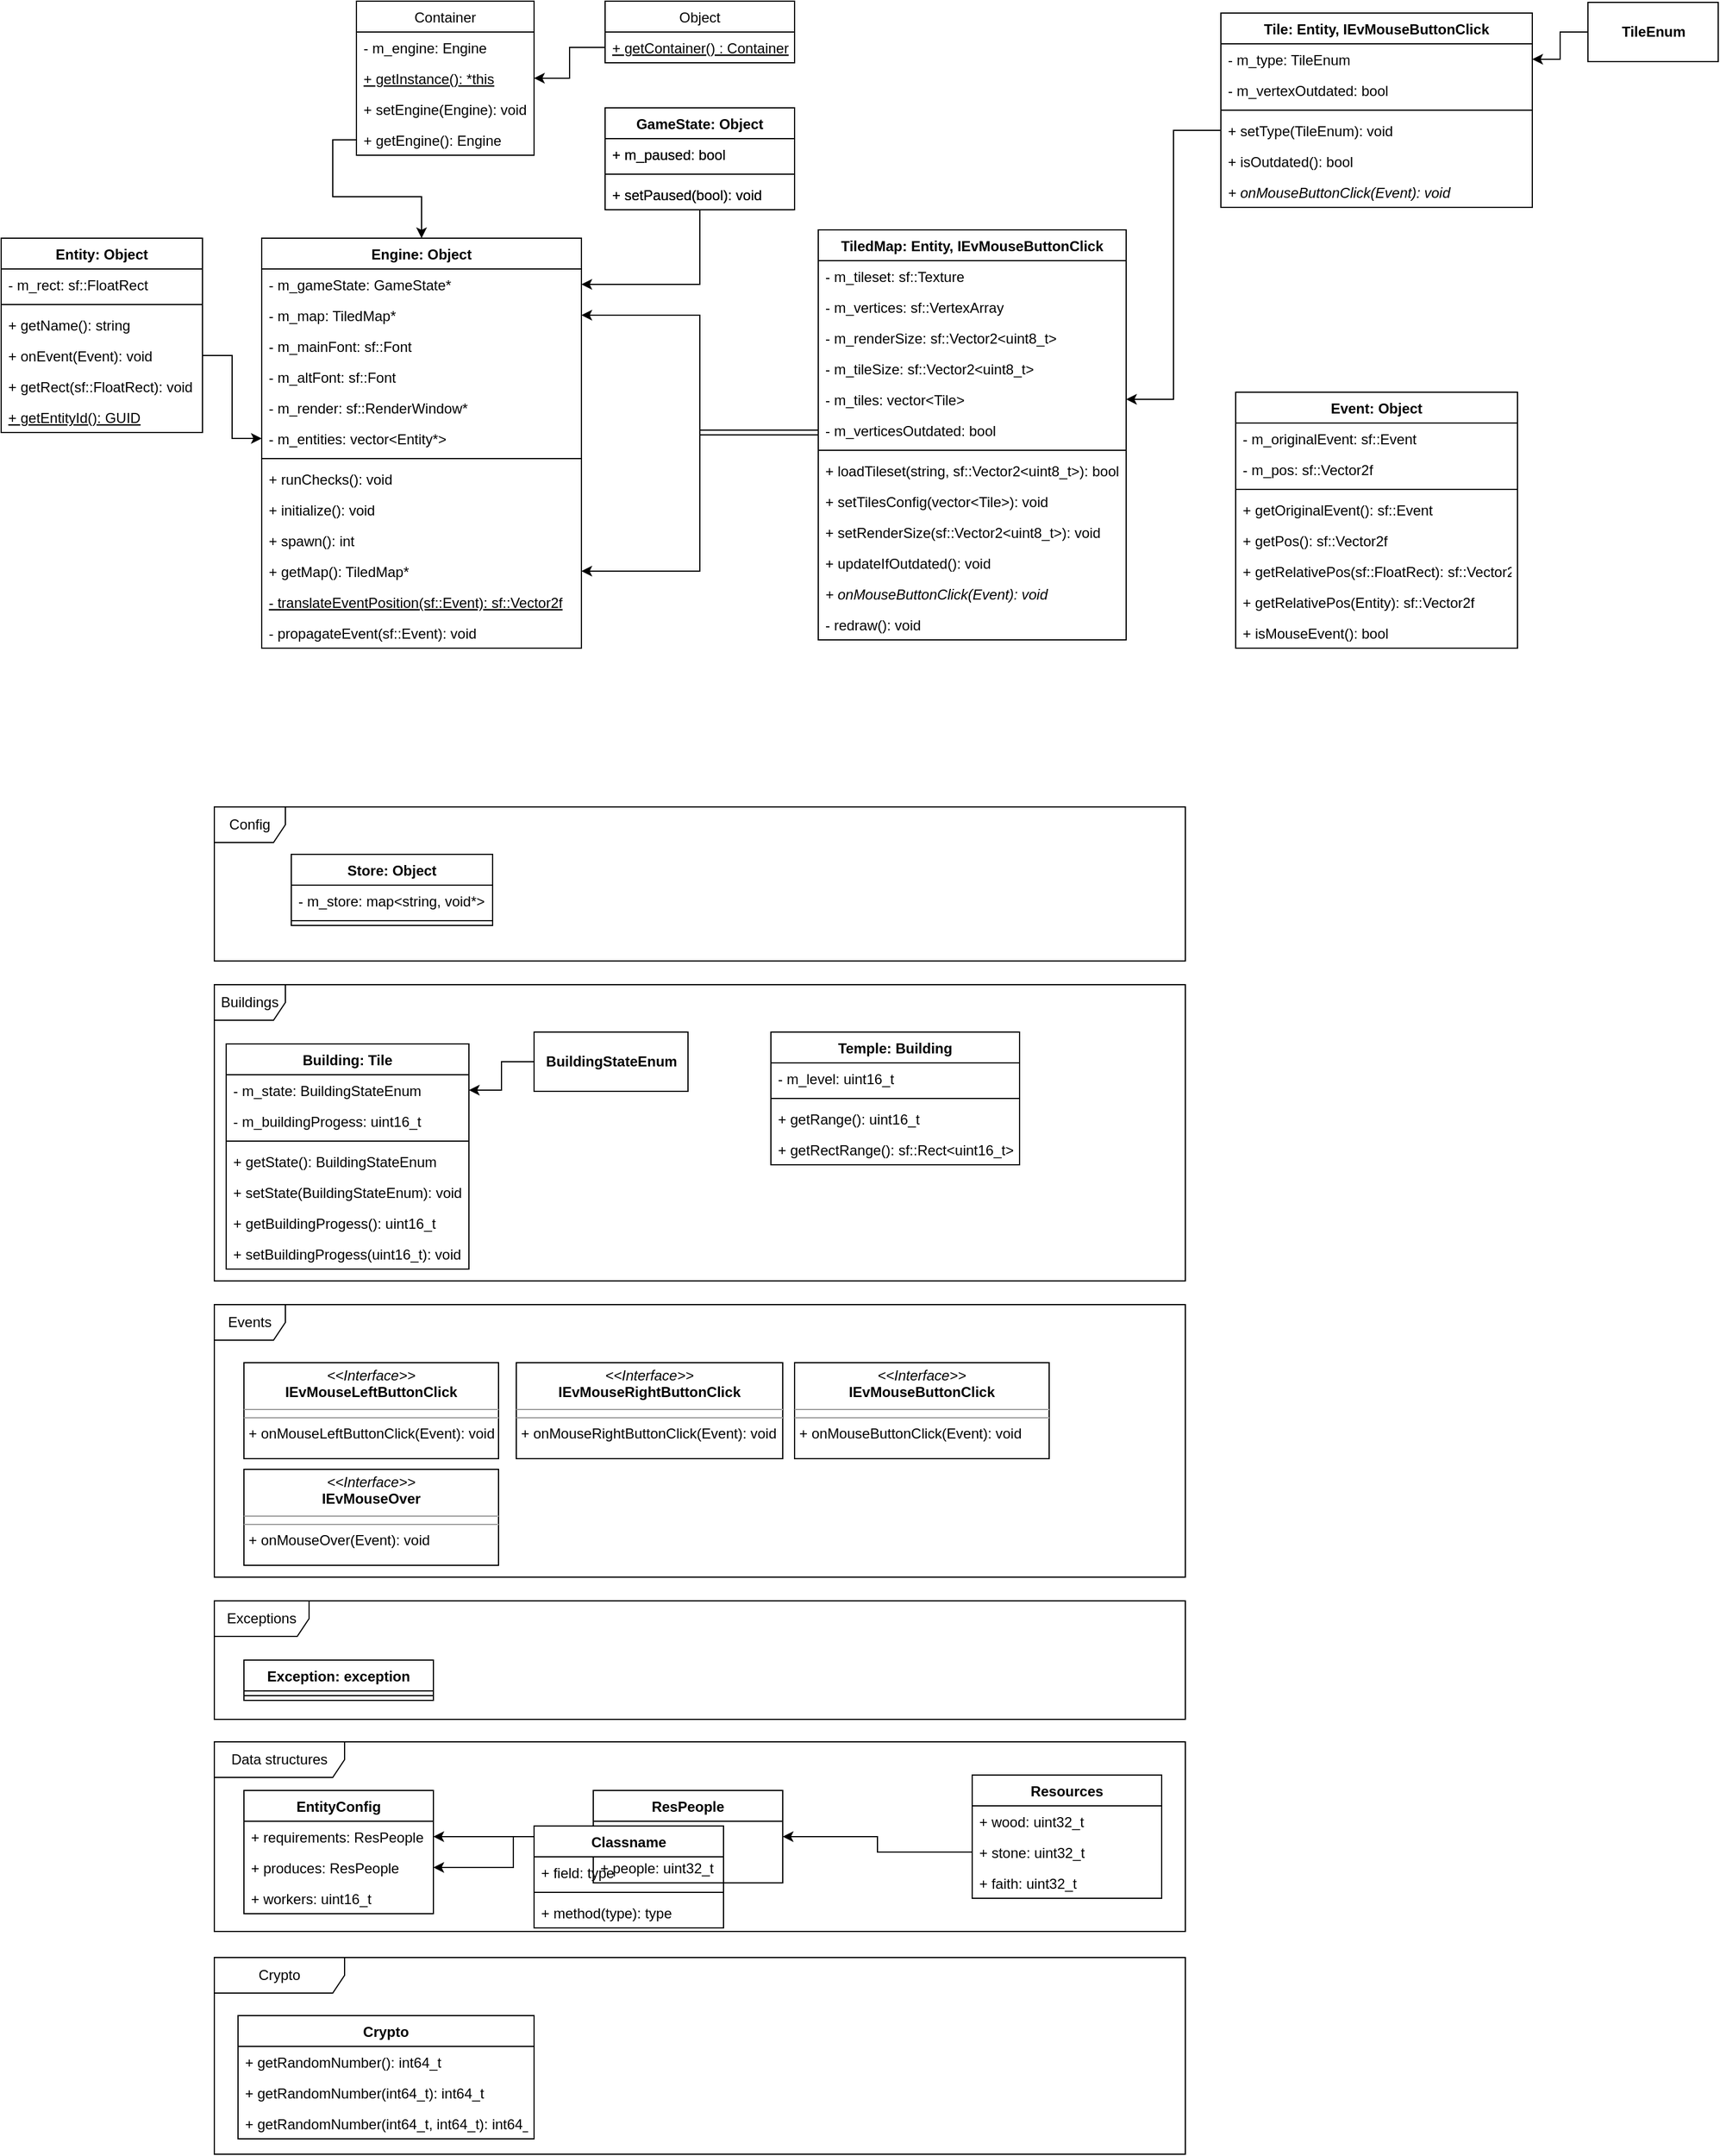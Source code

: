 <mxfile version="13.0.1" type="github">
  <diagram id="be68WJlmNhID2xN9GZZJ" name="Page-1">
    <mxGraphModel dx="2837" dy="1150" grid="1" gridSize="10" guides="1" tooltips="1" connect="1" arrows="1" fold="1" page="1" pageScale="1" pageWidth="827" pageHeight="1169" math="0" shadow="0">
      <root>
        <mxCell id="QJHLIfY952PUfhF2oaxG-0" />
        <mxCell id="QJHLIfY952PUfhF2oaxG-1" parent="QJHLIfY952PUfhF2oaxG-0" />
        <mxCell id="mEMcGIEEyHtBo-22ZitF-0" value="Object" style="swimlane;fontStyle=0;childLayout=stackLayout;horizontal=1;startSize=26;fillColor=none;horizontalStack=0;resizeParent=1;resizeParentMax=0;resizeLast=0;collapsible=1;marginBottom=0;" vertex="1" parent="QJHLIfY952PUfhF2oaxG-1">
          <mxGeometry x="330" y="20" width="160" height="52" as="geometry" />
        </mxCell>
        <mxCell id="mEMcGIEEyHtBo-22ZitF-1" value="+ getContainer() : Container" style="text;strokeColor=none;fillColor=none;align=left;verticalAlign=top;spacingLeft=4;spacingRight=4;overflow=hidden;rotatable=0;points=[[0,0.5],[1,0.5]];portConstraint=eastwest;fontStyle=4" vertex="1" parent="mEMcGIEEyHtBo-22ZitF-0">
          <mxGeometry y="26" width="160" height="26" as="geometry" />
        </mxCell>
        <mxCell id="mEMcGIEEyHtBo-22ZitF-5" value="Container" style="swimlane;fontStyle=0;childLayout=stackLayout;horizontal=1;startSize=26;fillColor=none;horizontalStack=0;resizeParent=1;resizeParentMax=0;resizeLast=0;collapsible=1;marginBottom=0;" vertex="1" parent="QJHLIfY952PUfhF2oaxG-1">
          <mxGeometry x="120" y="20" width="150" height="130" as="geometry" />
        </mxCell>
        <mxCell id="mEMcGIEEyHtBo-22ZitF-8" value="- m_engine: Engine" style="text;strokeColor=none;fillColor=none;align=left;verticalAlign=top;spacingLeft=4;spacingRight=4;overflow=hidden;rotatable=0;points=[[0,0.5],[1,0.5]];portConstraint=eastwest;" vertex="1" parent="mEMcGIEEyHtBo-22ZitF-5">
          <mxGeometry y="26" width="150" height="26" as="geometry" />
        </mxCell>
        <mxCell id="mEMcGIEEyHtBo-22ZitF-6" value="+ getInstance(): *this" style="text;strokeColor=none;fillColor=none;align=left;verticalAlign=top;spacingLeft=4;spacingRight=4;overflow=hidden;rotatable=0;points=[[0,0.5],[1,0.5]];portConstraint=eastwest;fontStyle=4" vertex="1" parent="mEMcGIEEyHtBo-22ZitF-5">
          <mxGeometry y="52" width="150" height="26" as="geometry" />
        </mxCell>
        <mxCell id="mEMcGIEEyHtBo-22ZitF-11" value="+ setEngine(Engine): void" style="text;strokeColor=none;fillColor=none;align=left;verticalAlign=top;spacingLeft=4;spacingRight=4;overflow=hidden;rotatable=0;points=[[0,0.5],[1,0.5]];portConstraint=eastwest;" vertex="1" parent="mEMcGIEEyHtBo-22ZitF-5">
          <mxGeometry y="78" width="150" height="26" as="geometry" />
        </mxCell>
        <mxCell id="mEMcGIEEyHtBo-22ZitF-12" value="+ getEngine(): Engine" style="text;strokeColor=none;fillColor=none;align=left;verticalAlign=top;spacingLeft=4;spacingRight=4;overflow=hidden;rotatable=0;points=[[0,0.5],[1,0.5]];portConstraint=eastwest;" vertex="1" parent="mEMcGIEEyHtBo-22ZitF-5">
          <mxGeometry y="104" width="150" height="26" as="geometry" />
        </mxCell>
        <mxCell id="mEMcGIEEyHtBo-22ZitF-15" style="edgeStyle=orthogonalEdgeStyle;rounded=0;orthogonalLoop=1;jettySize=auto;html=1;" edge="1" parent="QJHLIfY952PUfhF2oaxG-1" source="mEMcGIEEyHtBo-22ZitF-1" target="mEMcGIEEyHtBo-22ZitF-5">
          <mxGeometry relative="1" as="geometry" />
        </mxCell>
        <mxCell id="mEMcGIEEyHtBo-22ZitF-20" value="Engine: Object&#xa;" style="swimlane;fontStyle=1;align=center;verticalAlign=top;childLayout=stackLayout;horizontal=1;startSize=26;horizontalStack=0;resizeParent=1;resizeParentMax=0;resizeLast=0;collapsible=1;marginBottom=0;" vertex="1" parent="QJHLIfY952PUfhF2oaxG-1">
          <mxGeometry x="40" y="220" width="270" height="346" as="geometry">
            <mxRectangle x="40" y="220" width="120" height="26" as="alternateBounds" />
          </mxGeometry>
        </mxCell>
        <mxCell id="mEMcGIEEyHtBo-22ZitF-21" value="- m_gameState: GameState*" style="text;strokeColor=none;fillColor=none;align=left;verticalAlign=top;spacingLeft=4;spacingRight=4;overflow=hidden;rotatable=0;points=[[0,0.5],[1,0.5]];portConstraint=eastwest;" vertex="1" parent="mEMcGIEEyHtBo-22ZitF-20">
          <mxGeometry y="26" width="270" height="26" as="geometry" />
        </mxCell>
        <mxCell id="mEMcGIEEyHtBo-22ZitF-24" value="- m_map: TiledMap*" style="text;strokeColor=none;fillColor=none;align=left;verticalAlign=top;spacingLeft=4;spacingRight=4;overflow=hidden;rotatable=0;points=[[0,0.5],[1,0.5]];portConstraint=eastwest;" vertex="1" parent="mEMcGIEEyHtBo-22ZitF-20">
          <mxGeometry y="52" width="270" height="26" as="geometry" />
        </mxCell>
        <mxCell id="mEMcGIEEyHtBo-22ZitF-25" value="- m_mainFont: sf::Font" style="text;strokeColor=none;fillColor=none;align=left;verticalAlign=top;spacingLeft=4;spacingRight=4;overflow=hidden;rotatable=0;points=[[0,0.5],[1,0.5]];portConstraint=eastwest;" vertex="1" parent="mEMcGIEEyHtBo-22ZitF-20">
          <mxGeometry y="78" width="270" height="26" as="geometry" />
        </mxCell>
        <mxCell id="mEMcGIEEyHtBo-22ZitF-27" value="- m_altFont: sf::Font" style="text;strokeColor=none;fillColor=none;align=left;verticalAlign=top;spacingLeft=4;spacingRight=4;overflow=hidden;rotatable=0;points=[[0,0.5],[1,0.5]];portConstraint=eastwest;" vertex="1" parent="mEMcGIEEyHtBo-22ZitF-20">
          <mxGeometry y="104" width="270" height="26" as="geometry" />
        </mxCell>
        <mxCell id="mEMcGIEEyHtBo-22ZitF-26" value="- m_render: sf::RenderWindow*" style="text;strokeColor=none;fillColor=none;align=left;verticalAlign=top;spacingLeft=4;spacingRight=4;overflow=hidden;rotatable=0;points=[[0,0.5],[1,0.5]];portConstraint=eastwest;" vertex="1" parent="mEMcGIEEyHtBo-22ZitF-20">
          <mxGeometry y="130" width="270" height="26" as="geometry" />
        </mxCell>
        <mxCell id="mEMcGIEEyHtBo-22ZitF-28" value="- m_entities: vector&lt;Entity*&gt;" style="text;strokeColor=none;fillColor=none;align=left;verticalAlign=top;spacingLeft=4;spacingRight=4;overflow=hidden;rotatable=0;points=[[0,0.5],[1,0.5]];portConstraint=eastwest;" vertex="1" parent="mEMcGIEEyHtBo-22ZitF-20">
          <mxGeometry y="156" width="270" height="26" as="geometry" />
        </mxCell>
        <mxCell id="mEMcGIEEyHtBo-22ZitF-22" value="" style="line;strokeWidth=1;fillColor=none;align=left;verticalAlign=middle;spacingTop=-1;spacingLeft=3;spacingRight=3;rotatable=0;labelPosition=right;points=[];portConstraint=eastwest;" vertex="1" parent="mEMcGIEEyHtBo-22ZitF-20">
          <mxGeometry y="182" width="270" height="8" as="geometry" />
        </mxCell>
        <mxCell id="mEMcGIEEyHtBo-22ZitF-23" value="+ runChecks(): void" style="text;strokeColor=none;fillColor=none;align=left;verticalAlign=top;spacingLeft=4;spacingRight=4;overflow=hidden;rotatable=0;points=[[0,0.5],[1,0.5]];portConstraint=eastwest;" vertex="1" parent="mEMcGIEEyHtBo-22ZitF-20">
          <mxGeometry y="190" width="270" height="26" as="geometry" />
        </mxCell>
        <mxCell id="mEMcGIEEyHtBo-22ZitF-29" value="+ initialize(): void" style="text;strokeColor=none;fillColor=none;align=left;verticalAlign=top;spacingLeft=4;spacingRight=4;overflow=hidden;rotatable=0;points=[[0,0.5],[1,0.5]];portConstraint=eastwest;" vertex="1" parent="mEMcGIEEyHtBo-22ZitF-20">
          <mxGeometry y="216" width="270" height="26" as="geometry" />
        </mxCell>
        <mxCell id="mEMcGIEEyHtBo-22ZitF-30" value="+ spawn(): int" style="text;strokeColor=none;fillColor=none;align=left;verticalAlign=top;spacingLeft=4;spacingRight=4;overflow=hidden;rotatable=0;points=[[0,0.5],[1,0.5]];portConstraint=eastwest;" vertex="1" parent="mEMcGIEEyHtBo-22ZitF-20">
          <mxGeometry y="242" width="270" height="26" as="geometry" />
        </mxCell>
        <mxCell id="mEMcGIEEyHtBo-22ZitF-31" value="+ getMap(): TiledMap*" style="text;strokeColor=none;fillColor=none;align=left;verticalAlign=top;spacingLeft=4;spacingRight=4;overflow=hidden;rotatable=0;points=[[0,0.5],[1,0.5]];portConstraint=eastwest;" vertex="1" parent="mEMcGIEEyHtBo-22ZitF-20">
          <mxGeometry y="268" width="270" height="26" as="geometry" />
        </mxCell>
        <mxCell id="mEMcGIEEyHtBo-22ZitF-33" value="- translateEventPosition(sf::Event): sf::Vector2f" style="text;strokeColor=none;fillColor=none;align=left;verticalAlign=top;spacingLeft=4;spacingRight=4;overflow=hidden;rotatable=0;points=[[0,0.5],[1,0.5]];portConstraint=eastwest;fontStyle=4" vertex="1" parent="mEMcGIEEyHtBo-22ZitF-20">
          <mxGeometry y="294" width="270" height="26" as="geometry" />
        </mxCell>
        <mxCell id="mEMcGIEEyHtBo-22ZitF-32" value="- propagateEvent(sf::Event): void" style="text;strokeColor=none;fillColor=none;align=left;verticalAlign=top;spacingLeft=4;spacingRight=4;overflow=hidden;rotatable=0;points=[[0,0.5],[1,0.5]];portConstraint=eastwest;" vertex="1" parent="mEMcGIEEyHtBo-22ZitF-20">
          <mxGeometry y="320" width="270" height="26" as="geometry" />
        </mxCell>
        <mxCell id="mEMcGIEEyHtBo-22ZitF-35" style="edgeStyle=orthogonalEdgeStyle;rounded=0;orthogonalLoop=1;jettySize=auto;html=1;" edge="1" parent="QJHLIfY952PUfhF2oaxG-1" source="mEMcGIEEyHtBo-22ZitF-12" target="mEMcGIEEyHtBo-22ZitF-20">
          <mxGeometry relative="1" as="geometry" />
        </mxCell>
        <mxCell id="mEMcGIEEyHtBo-22ZitF-41" style="edgeStyle=orthogonalEdgeStyle;rounded=0;orthogonalLoop=1;jettySize=auto;html=1;" edge="1" parent="QJHLIfY952PUfhF2oaxG-1" source="mEMcGIEEyHtBo-22ZitF-37" target="mEMcGIEEyHtBo-22ZitF-21">
          <mxGeometry relative="1" as="geometry" />
        </mxCell>
        <mxCell id="mEMcGIEEyHtBo-22ZitF-37" value="GameState: Object" style="swimlane;fontStyle=1;align=center;verticalAlign=top;childLayout=stackLayout;horizontal=1;startSize=26;horizontalStack=0;resizeParent=1;resizeParentMax=0;resizeLast=0;collapsible=1;marginBottom=0;" vertex="1" parent="QJHLIfY952PUfhF2oaxG-1">
          <mxGeometry x="330" y="110" width="160" height="86" as="geometry" />
        </mxCell>
        <mxCell id="mEMcGIEEyHtBo-22ZitF-38" value="+ m_paused: bool" style="text;strokeColor=none;fillColor=none;align=left;verticalAlign=top;spacingLeft=4;spacingRight=4;overflow=hidden;rotatable=0;points=[[0,0.5],[1,0.5]];portConstraint=eastwest;" vertex="1" parent="mEMcGIEEyHtBo-22ZitF-37">
          <mxGeometry y="26" width="160" height="26" as="geometry" />
        </mxCell>
        <mxCell id="mEMcGIEEyHtBo-22ZitF-39" value="" style="line;strokeWidth=1;fillColor=none;align=left;verticalAlign=middle;spacingTop=-1;spacingLeft=3;spacingRight=3;rotatable=0;labelPosition=right;points=[];portConstraint=eastwest;" vertex="1" parent="mEMcGIEEyHtBo-22ZitF-37">
          <mxGeometry y="52" width="160" height="8" as="geometry" />
        </mxCell>
        <mxCell id="mEMcGIEEyHtBo-22ZitF-40" value="+ setPaused(bool): void" style="text;strokeColor=none;fillColor=none;align=left;verticalAlign=top;spacingLeft=4;spacingRight=4;overflow=hidden;rotatable=0;points=[[0,0.5],[1,0.5]];portConstraint=eastwest;" vertex="1" parent="mEMcGIEEyHtBo-22ZitF-37">
          <mxGeometry y="60" width="160" height="26" as="geometry" />
        </mxCell>
        <mxCell id="mEMcGIEEyHtBo-22ZitF-63" style="edgeStyle=orthogonalEdgeStyle;rounded=0;orthogonalLoop=1;jettySize=auto;html=1;" edge="1" parent="QJHLIfY952PUfhF2oaxG-1" source="mEMcGIEEyHtBo-22ZitF-46" target="mEMcGIEEyHtBo-22ZitF-24">
          <mxGeometry relative="1" as="geometry" />
        </mxCell>
        <mxCell id="mEMcGIEEyHtBo-22ZitF-46" value="TiledMap: Entity, IEvMouseButtonClick" style="swimlane;fontStyle=1;align=center;verticalAlign=top;childLayout=stackLayout;horizontal=1;startSize=26;horizontalStack=0;resizeParent=1;resizeParentMax=0;resizeLast=0;collapsible=1;marginBottom=0;" vertex="1" parent="QJHLIfY952PUfhF2oaxG-1">
          <mxGeometry x="510" y="213" width="260" height="346" as="geometry" />
        </mxCell>
        <mxCell id="mEMcGIEEyHtBo-22ZitF-47" value="- m_tileset: sf::Texture" style="text;strokeColor=none;fillColor=none;align=left;verticalAlign=top;spacingLeft=4;spacingRight=4;overflow=hidden;rotatable=0;points=[[0,0.5],[1,0.5]];portConstraint=eastwest;" vertex="1" parent="mEMcGIEEyHtBo-22ZitF-46">
          <mxGeometry y="26" width="260" height="26" as="geometry" />
        </mxCell>
        <mxCell id="mEMcGIEEyHtBo-22ZitF-50" value="- m_vertices: sf::VertexArray" style="text;strokeColor=none;fillColor=none;align=left;verticalAlign=top;spacingLeft=4;spacingRight=4;overflow=hidden;rotatable=0;points=[[0,0.5],[1,0.5]];portConstraint=eastwest;" vertex="1" parent="mEMcGIEEyHtBo-22ZitF-46">
          <mxGeometry y="52" width="260" height="26" as="geometry" />
        </mxCell>
        <mxCell id="mEMcGIEEyHtBo-22ZitF-51" value="- m_renderSize: sf::Vector2&lt;uint8_t&gt;" style="text;strokeColor=none;fillColor=none;align=left;verticalAlign=top;spacingLeft=4;spacingRight=4;overflow=hidden;rotatable=0;points=[[0,0.5],[1,0.5]];portConstraint=eastwest;" vertex="1" parent="mEMcGIEEyHtBo-22ZitF-46">
          <mxGeometry y="78" width="260" height="26" as="geometry" />
        </mxCell>
        <mxCell id="mEMcGIEEyHtBo-22ZitF-52" value="- m_tileSize: sf::Vector2&lt;uint8_t&gt;" style="text;strokeColor=none;fillColor=none;align=left;verticalAlign=top;spacingLeft=4;spacingRight=4;overflow=hidden;rotatable=0;points=[[0,0.5],[1,0.5]];portConstraint=eastwest;" vertex="1" parent="mEMcGIEEyHtBo-22ZitF-46">
          <mxGeometry y="104" width="260" height="26" as="geometry" />
        </mxCell>
        <mxCell id="mEMcGIEEyHtBo-22ZitF-53" value="- m_tiles: vector&lt;Tile&gt;" style="text;strokeColor=none;fillColor=none;align=left;verticalAlign=top;spacingLeft=4;spacingRight=4;overflow=hidden;rotatable=0;points=[[0,0.5],[1,0.5]];portConstraint=eastwest;" vertex="1" parent="mEMcGIEEyHtBo-22ZitF-46">
          <mxGeometry y="130" width="260" height="26" as="geometry" />
        </mxCell>
        <mxCell id="mEMcGIEEyHtBo-22ZitF-54" value="- m_verticesOutdated: bool" style="text;strokeColor=none;fillColor=none;align=left;verticalAlign=top;spacingLeft=4;spacingRight=4;overflow=hidden;rotatable=0;points=[[0,0.5],[1,0.5]];portConstraint=eastwest;" vertex="1" parent="mEMcGIEEyHtBo-22ZitF-46">
          <mxGeometry y="156" width="260" height="26" as="geometry" />
        </mxCell>
        <mxCell id="mEMcGIEEyHtBo-22ZitF-48" value="" style="line;strokeWidth=1;fillColor=none;align=left;verticalAlign=middle;spacingTop=-1;spacingLeft=3;spacingRight=3;rotatable=0;labelPosition=right;points=[];portConstraint=eastwest;" vertex="1" parent="mEMcGIEEyHtBo-22ZitF-46">
          <mxGeometry y="182" width="260" height="8" as="geometry" />
        </mxCell>
        <mxCell id="mEMcGIEEyHtBo-22ZitF-49" value="+ loadTileset(string, sf::Vector2&lt;uint8_t&gt;): bool " style="text;strokeColor=none;fillColor=none;align=left;verticalAlign=top;spacingLeft=4;spacingRight=4;overflow=hidden;rotatable=0;points=[[0,0.5],[1,0.5]];portConstraint=eastwest;" vertex="1" parent="mEMcGIEEyHtBo-22ZitF-46">
          <mxGeometry y="190" width="260" height="26" as="geometry" />
        </mxCell>
        <mxCell id="mEMcGIEEyHtBo-22ZitF-55" value="+ setTilesConfig(vector&lt;Tile&gt;): void" style="text;strokeColor=none;fillColor=none;align=left;verticalAlign=top;spacingLeft=4;spacingRight=4;overflow=hidden;rotatable=0;points=[[0,0.5],[1,0.5]];portConstraint=eastwest;" vertex="1" parent="mEMcGIEEyHtBo-22ZitF-46">
          <mxGeometry y="216" width="260" height="26" as="geometry" />
        </mxCell>
        <mxCell id="mEMcGIEEyHtBo-22ZitF-56" value="+ setRenderSize(sf::Vector2&lt;uint8_t&gt;): void" style="text;strokeColor=none;fillColor=none;align=left;verticalAlign=top;spacingLeft=4;spacingRight=4;overflow=hidden;rotatable=0;points=[[0,0.5],[1,0.5]];portConstraint=eastwest;" vertex="1" parent="mEMcGIEEyHtBo-22ZitF-46">
          <mxGeometry y="242" width="260" height="26" as="geometry" />
        </mxCell>
        <mxCell id="mEMcGIEEyHtBo-22ZitF-57" value="+ updateIfOutdated(): void" style="text;strokeColor=none;fillColor=none;align=left;verticalAlign=top;spacingLeft=4;spacingRight=4;overflow=hidden;rotatable=0;points=[[0,0.5],[1,0.5]];portConstraint=eastwest;" vertex="1" parent="mEMcGIEEyHtBo-22ZitF-46">
          <mxGeometry y="268" width="260" height="26" as="geometry" />
        </mxCell>
        <mxCell id="mEMcGIEEyHtBo-22ZitF-60" value="+ onMouseButtonClick(Event): void" style="text;strokeColor=none;fillColor=none;align=left;verticalAlign=top;spacingLeft=4;spacingRight=4;overflow=hidden;rotatable=0;points=[[0,0.5],[1,0.5]];portConstraint=eastwest;fontStyle=2" vertex="1" parent="mEMcGIEEyHtBo-22ZitF-46">
          <mxGeometry y="294" width="260" height="26" as="geometry" />
        </mxCell>
        <mxCell id="mEMcGIEEyHtBo-22ZitF-61" value="- redraw(): void" style="text;strokeColor=none;fillColor=none;align=left;verticalAlign=top;spacingLeft=4;spacingRight=4;overflow=hidden;rotatable=0;points=[[0,0.5],[1,0.5]];portConstraint=eastwest;" vertex="1" parent="mEMcGIEEyHtBo-22ZitF-46">
          <mxGeometry y="320" width="260" height="26" as="geometry" />
        </mxCell>
        <mxCell id="mEMcGIEEyHtBo-22ZitF-64" value="Entity: Object" style="swimlane;fontStyle=1;align=center;verticalAlign=top;childLayout=stackLayout;horizontal=1;startSize=26;horizontalStack=0;resizeParent=1;resizeParentMax=0;resizeLast=0;collapsible=1;marginBottom=0;" vertex="1" parent="QJHLIfY952PUfhF2oaxG-1">
          <mxGeometry x="-180" y="220" width="170" height="164" as="geometry" />
        </mxCell>
        <mxCell id="mEMcGIEEyHtBo-22ZitF-65" value="- m_rect: sf::FloatRect" style="text;strokeColor=none;fillColor=none;align=left;verticalAlign=top;spacingLeft=4;spacingRight=4;overflow=hidden;rotatable=0;points=[[0,0.5],[1,0.5]];portConstraint=eastwest;" vertex="1" parent="mEMcGIEEyHtBo-22ZitF-64">
          <mxGeometry y="26" width="170" height="26" as="geometry" />
        </mxCell>
        <mxCell id="mEMcGIEEyHtBo-22ZitF-66" value="" style="line;strokeWidth=1;fillColor=none;align=left;verticalAlign=middle;spacingTop=-1;spacingLeft=3;spacingRight=3;rotatable=0;labelPosition=right;points=[];portConstraint=eastwest;" vertex="1" parent="mEMcGIEEyHtBo-22ZitF-64">
          <mxGeometry y="52" width="170" height="8" as="geometry" />
        </mxCell>
        <mxCell id="mEMcGIEEyHtBo-22ZitF-67" value="+ getName(): string" style="text;strokeColor=none;fillColor=none;align=left;verticalAlign=top;spacingLeft=4;spacingRight=4;overflow=hidden;rotatable=0;points=[[0,0.5],[1,0.5]];portConstraint=eastwest;" vertex="1" parent="mEMcGIEEyHtBo-22ZitF-64">
          <mxGeometry y="60" width="170" height="26" as="geometry" />
        </mxCell>
        <mxCell id="mEMcGIEEyHtBo-22ZitF-68" value="+ onEvent(Event): void" style="text;strokeColor=none;fillColor=none;align=left;verticalAlign=top;spacingLeft=4;spacingRight=4;overflow=hidden;rotatable=0;points=[[0,0.5],[1,0.5]];portConstraint=eastwest;" vertex="1" parent="mEMcGIEEyHtBo-22ZitF-64">
          <mxGeometry y="86" width="170" height="26" as="geometry" />
        </mxCell>
        <mxCell id="mEMcGIEEyHtBo-22ZitF-69" value="+ getRect(sf::FloatRect): void" style="text;strokeColor=none;fillColor=none;align=left;verticalAlign=top;spacingLeft=4;spacingRight=4;overflow=hidden;rotatable=0;points=[[0,0.5],[1,0.5]];portConstraint=eastwest;" vertex="1" parent="mEMcGIEEyHtBo-22ZitF-64">
          <mxGeometry y="112" width="170" height="26" as="geometry" />
        </mxCell>
        <mxCell id="mEMcGIEEyHtBo-22ZitF-70" value="+ getEntityId(): GUID" style="text;strokeColor=none;fillColor=none;align=left;verticalAlign=top;spacingLeft=4;spacingRight=4;overflow=hidden;rotatable=0;points=[[0,0.5],[1,0.5]];portConstraint=eastwest;fontStyle=4" vertex="1" parent="mEMcGIEEyHtBo-22ZitF-64">
          <mxGeometry y="138" width="170" height="26" as="geometry" />
        </mxCell>
        <mxCell id="mEMcGIEEyHtBo-22ZitF-72" style="edgeStyle=orthogonalEdgeStyle;rounded=0;orthogonalLoop=1;jettySize=auto;html=1;" edge="1" parent="QJHLIfY952PUfhF2oaxG-1" source="mEMcGIEEyHtBo-22ZitF-68" target="mEMcGIEEyHtBo-22ZitF-28">
          <mxGeometry relative="1" as="geometry" />
        </mxCell>
        <mxCell id="mEMcGIEEyHtBo-22ZitF-73" style="edgeStyle=orthogonalEdgeStyle;rounded=0;orthogonalLoop=1;jettySize=auto;html=1;" edge="1" parent="QJHLIfY952PUfhF2oaxG-1" source="mEMcGIEEyHtBo-22ZitF-54" target="mEMcGIEEyHtBo-22ZitF-31">
          <mxGeometry relative="1" as="geometry" />
        </mxCell>
        <mxCell id="mEMcGIEEyHtBo-22ZitF-92" style="edgeStyle=orthogonalEdgeStyle;rounded=0;orthogonalLoop=1;jettySize=auto;html=1;" edge="1" parent="QJHLIfY952PUfhF2oaxG-1" source="mEMcGIEEyHtBo-22ZitF-77" target="mEMcGIEEyHtBo-22ZitF-53">
          <mxGeometry relative="1" as="geometry" />
        </mxCell>
        <mxCell id="mEMcGIEEyHtBo-22ZitF-74" value="Tile: Entity, IEvMouseButtonClick" style="swimlane;fontStyle=1;align=center;verticalAlign=top;childLayout=stackLayout;horizontal=1;startSize=26;horizontalStack=0;resizeParent=1;resizeParentMax=0;resizeLast=0;collapsible=1;marginBottom=0;" vertex="1" parent="QJHLIfY952PUfhF2oaxG-1">
          <mxGeometry x="850" y="30" width="263" height="164" as="geometry" />
        </mxCell>
        <mxCell id="mEMcGIEEyHtBo-22ZitF-75" value="- m_type: TileEnum" style="text;strokeColor=none;fillColor=none;align=left;verticalAlign=top;spacingLeft=4;spacingRight=4;overflow=hidden;rotatable=0;points=[[0,0.5],[1,0.5]];portConstraint=eastwest;" vertex="1" parent="mEMcGIEEyHtBo-22ZitF-74">
          <mxGeometry y="26" width="263" height="26" as="geometry" />
        </mxCell>
        <mxCell id="mEMcGIEEyHtBo-22ZitF-78" value="- m_vertexOutdated: bool" style="text;strokeColor=none;fillColor=none;align=left;verticalAlign=top;spacingLeft=4;spacingRight=4;overflow=hidden;rotatable=0;points=[[0,0.5],[1,0.5]];portConstraint=eastwest;" vertex="1" parent="mEMcGIEEyHtBo-22ZitF-74">
          <mxGeometry y="52" width="263" height="26" as="geometry" />
        </mxCell>
        <mxCell id="mEMcGIEEyHtBo-22ZitF-76" value="" style="line;strokeWidth=1;fillColor=none;align=left;verticalAlign=middle;spacingTop=-1;spacingLeft=3;spacingRight=3;rotatable=0;labelPosition=right;points=[];portConstraint=eastwest;" vertex="1" parent="mEMcGIEEyHtBo-22ZitF-74">
          <mxGeometry y="78" width="263" height="8" as="geometry" />
        </mxCell>
        <mxCell id="mEMcGIEEyHtBo-22ZitF-77" value="+ setType(TileEnum): void" style="text;strokeColor=none;fillColor=none;align=left;verticalAlign=top;spacingLeft=4;spacingRight=4;overflow=hidden;rotatable=0;points=[[0,0.5],[1,0.5]];portConstraint=eastwest;" vertex="1" parent="mEMcGIEEyHtBo-22ZitF-74">
          <mxGeometry y="86" width="263" height="26" as="geometry" />
        </mxCell>
        <mxCell id="mEMcGIEEyHtBo-22ZitF-79" value="+ isOutdated(): bool" style="text;strokeColor=none;fillColor=none;align=left;verticalAlign=top;spacingLeft=4;spacingRight=4;overflow=hidden;rotatable=0;points=[[0,0.5],[1,0.5]];portConstraint=eastwest;" vertex="1" parent="mEMcGIEEyHtBo-22ZitF-74">
          <mxGeometry y="112" width="263" height="26" as="geometry" />
        </mxCell>
        <mxCell id="mEMcGIEEyHtBo-22ZitF-80" value="+ onMouseButtonClick(Event): void" style="text;strokeColor=none;fillColor=none;align=left;verticalAlign=top;spacingLeft=4;spacingRight=4;overflow=hidden;rotatable=0;points=[[0,0.5],[1,0.5]];portConstraint=eastwest;fontStyle=2" vertex="1" parent="mEMcGIEEyHtBo-22ZitF-74">
          <mxGeometry y="138" width="263" height="26" as="geometry" />
        </mxCell>
        <mxCell id="mEMcGIEEyHtBo-22ZitF-113" style="edgeStyle=orthogonalEdgeStyle;rounded=0;orthogonalLoop=1;jettySize=auto;html=1;" edge="1" parent="QJHLIfY952PUfhF2oaxG-1" source="mEMcGIEEyHtBo-22ZitF-112" target="mEMcGIEEyHtBo-22ZitF-75">
          <mxGeometry relative="1" as="geometry" />
        </mxCell>
        <mxCell id="mEMcGIEEyHtBo-22ZitF-112" value="&lt;b&gt;TileEnum&lt;/b&gt;" style="html=1;" vertex="1" parent="QJHLIfY952PUfhF2oaxG-1">
          <mxGeometry x="1160" y="21" width="110" height="50" as="geometry" />
        </mxCell>
        <mxCell id="mEMcGIEEyHtBo-22ZitF-93" value="Event: Object" style="swimlane;fontStyle=1;align=center;verticalAlign=top;childLayout=stackLayout;horizontal=1;startSize=26;horizontalStack=0;resizeParent=1;resizeParentMax=0;resizeLast=0;collapsible=1;marginBottom=0;" vertex="1" parent="QJHLIfY952PUfhF2oaxG-1">
          <mxGeometry x="862.5" y="350" width="238" height="216" as="geometry" />
        </mxCell>
        <mxCell id="mEMcGIEEyHtBo-22ZitF-94" value="- m_originalEvent: sf::Event" style="text;strokeColor=none;fillColor=none;align=left;verticalAlign=top;spacingLeft=4;spacingRight=4;overflow=hidden;rotatable=0;points=[[0,0.5],[1,0.5]];portConstraint=eastwest;" vertex="1" parent="mEMcGIEEyHtBo-22ZitF-93">
          <mxGeometry y="26" width="238" height="26" as="geometry" />
        </mxCell>
        <mxCell id="mEMcGIEEyHtBo-22ZitF-97" value="- m_pos: sf::Vector2f" style="text;strokeColor=none;fillColor=none;align=left;verticalAlign=top;spacingLeft=4;spacingRight=4;overflow=hidden;rotatable=0;points=[[0,0.5],[1,0.5]];portConstraint=eastwest;" vertex="1" parent="mEMcGIEEyHtBo-22ZitF-93">
          <mxGeometry y="52" width="238" height="26" as="geometry" />
        </mxCell>
        <mxCell id="mEMcGIEEyHtBo-22ZitF-95" value="" style="line;strokeWidth=1;fillColor=none;align=left;verticalAlign=middle;spacingTop=-1;spacingLeft=3;spacingRight=3;rotatable=0;labelPosition=right;points=[];portConstraint=eastwest;" vertex="1" parent="mEMcGIEEyHtBo-22ZitF-93">
          <mxGeometry y="78" width="238" height="8" as="geometry" />
        </mxCell>
        <mxCell id="mEMcGIEEyHtBo-22ZitF-96" value="+ getOriginalEvent(): sf::Event" style="text;strokeColor=none;fillColor=none;align=left;verticalAlign=top;spacingLeft=4;spacingRight=4;overflow=hidden;rotatable=0;points=[[0,0.5],[1,0.5]];portConstraint=eastwest;" vertex="1" parent="mEMcGIEEyHtBo-22ZitF-93">
          <mxGeometry y="86" width="238" height="26" as="geometry" />
        </mxCell>
        <mxCell id="mEMcGIEEyHtBo-22ZitF-98" value="+ getPos(): sf::Vector2f" style="text;strokeColor=none;fillColor=none;align=left;verticalAlign=top;spacingLeft=4;spacingRight=4;overflow=hidden;rotatable=0;points=[[0,0.5],[1,0.5]];portConstraint=eastwest;" vertex="1" parent="mEMcGIEEyHtBo-22ZitF-93">
          <mxGeometry y="112" width="238" height="26" as="geometry" />
        </mxCell>
        <mxCell id="mEMcGIEEyHtBo-22ZitF-99" value="+ getRelativePos(sf::FloatRect): sf::Vector2f" style="text;strokeColor=none;fillColor=none;align=left;verticalAlign=top;spacingLeft=4;spacingRight=4;overflow=hidden;rotatable=0;points=[[0,0.5],[1,0.5]];portConstraint=eastwest;" vertex="1" parent="mEMcGIEEyHtBo-22ZitF-93">
          <mxGeometry y="138" width="238" height="26" as="geometry" />
        </mxCell>
        <mxCell id="mEMcGIEEyHtBo-22ZitF-100" value="+ getRelativePos(Entity): sf::Vector2f" style="text;strokeColor=none;fillColor=none;align=left;verticalAlign=top;spacingLeft=4;spacingRight=4;overflow=hidden;rotatable=0;points=[[0,0.5],[1,0.5]];portConstraint=eastwest;" vertex="1" parent="mEMcGIEEyHtBo-22ZitF-93">
          <mxGeometry y="164" width="238" height="26" as="geometry" />
        </mxCell>
        <mxCell id="mEMcGIEEyHtBo-22ZitF-101" value="+ isMouseEvent(): bool" style="text;strokeColor=none;fillColor=none;align=left;verticalAlign=top;spacingLeft=4;spacingRight=4;overflow=hidden;rotatable=0;points=[[0,0.5],[1,0.5]];portConstraint=eastwest;" vertex="1" parent="mEMcGIEEyHtBo-22ZitF-93">
          <mxGeometry y="190" width="238" height="26" as="geometry" />
        </mxCell>
        <mxCell id="mEMcGIEEyHtBo-22ZitF-115" value="GameState: Object" style="swimlane;fontStyle=1;align=center;verticalAlign=top;childLayout=stackLayout;horizontal=1;startSize=26;horizontalStack=0;resizeParent=1;resizeParentMax=0;resizeLast=0;collapsible=1;marginBottom=0;" vertex="1" parent="QJHLIfY952PUfhF2oaxG-1">
          <mxGeometry x="330" y="110" width="160" height="86" as="geometry" />
        </mxCell>
        <mxCell id="mEMcGIEEyHtBo-22ZitF-116" value="+ m_paused: bool" style="text;strokeColor=none;fillColor=none;align=left;verticalAlign=top;spacingLeft=4;spacingRight=4;overflow=hidden;rotatable=0;points=[[0,0.5],[1,0.5]];portConstraint=eastwest;" vertex="1" parent="mEMcGIEEyHtBo-22ZitF-115">
          <mxGeometry y="26" width="160" height="26" as="geometry" />
        </mxCell>
        <mxCell id="mEMcGIEEyHtBo-22ZitF-117" value="" style="line;strokeWidth=1;fillColor=none;align=left;verticalAlign=middle;spacingTop=-1;spacingLeft=3;spacingRight=3;rotatable=0;labelPosition=right;points=[];portConstraint=eastwest;" vertex="1" parent="mEMcGIEEyHtBo-22ZitF-115">
          <mxGeometry y="52" width="160" height="8" as="geometry" />
        </mxCell>
        <mxCell id="mEMcGIEEyHtBo-22ZitF-118" value="+ setPaused(bool): void" style="text;strokeColor=none;fillColor=none;align=left;verticalAlign=top;spacingLeft=4;spacingRight=4;overflow=hidden;rotatable=0;points=[[0,0.5],[1,0.5]];portConstraint=eastwest;" vertex="1" parent="mEMcGIEEyHtBo-22ZitF-115">
          <mxGeometry y="60" width="160" height="26" as="geometry" />
        </mxCell>
        <mxCell id="mEMcGIEEyHtBo-22ZitF-123" value="Config" style="shape=umlFrame;whiteSpace=wrap;html=1;" vertex="1" parent="QJHLIfY952PUfhF2oaxG-1">
          <mxGeometry y="700" width="820" height="130" as="geometry" />
        </mxCell>
        <mxCell id="mEMcGIEEyHtBo-22ZitF-124" value="Buildings" style="shape=umlFrame;whiteSpace=wrap;html=1;" vertex="1" parent="QJHLIfY952PUfhF2oaxG-1">
          <mxGeometry y="850" width="820" height="250" as="geometry" />
        </mxCell>
        <mxCell id="mEMcGIEEyHtBo-22ZitF-125" value="Building: Tile" style="swimlane;fontStyle=1;align=center;verticalAlign=top;childLayout=stackLayout;horizontal=1;startSize=26;horizontalStack=0;resizeParent=1;resizeParentMax=0;resizeLast=0;collapsible=1;marginBottom=0;" vertex="1" parent="QJHLIfY952PUfhF2oaxG-1">
          <mxGeometry x="10" y="900" width="205" height="190" as="geometry" />
        </mxCell>
        <mxCell id="mEMcGIEEyHtBo-22ZitF-126" value="- m_state: BuildingStateEnum" style="text;strokeColor=none;fillColor=none;align=left;verticalAlign=top;spacingLeft=4;spacingRight=4;overflow=hidden;rotatable=0;points=[[0,0.5],[1,0.5]];portConstraint=eastwest;" vertex="1" parent="mEMcGIEEyHtBo-22ZitF-125">
          <mxGeometry y="26" width="205" height="26" as="geometry" />
        </mxCell>
        <mxCell id="mEMcGIEEyHtBo-22ZitF-129" value="- m_buildingProgess: uint16_t" style="text;strokeColor=none;fillColor=none;align=left;verticalAlign=top;spacingLeft=4;spacingRight=4;overflow=hidden;rotatable=0;points=[[0,0.5],[1,0.5]];portConstraint=eastwest;" vertex="1" parent="mEMcGIEEyHtBo-22ZitF-125">
          <mxGeometry y="52" width="205" height="26" as="geometry" />
        </mxCell>
        <mxCell id="mEMcGIEEyHtBo-22ZitF-127" value="" style="line;strokeWidth=1;fillColor=none;align=left;verticalAlign=middle;spacingTop=-1;spacingLeft=3;spacingRight=3;rotatable=0;labelPosition=right;points=[];portConstraint=eastwest;" vertex="1" parent="mEMcGIEEyHtBo-22ZitF-125">
          <mxGeometry y="78" width="205" height="8" as="geometry" />
        </mxCell>
        <mxCell id="mEMcGIEEyHtBo-22ZitF-128" value="+ getState(): BuildingStateEnum" style="text;strokeColor=none;fillColor=none;align=left;verticalAlign=top;spacingLeft=4;spacingRight=4;overflow=hidden;rotatable=0;points=[[0,0.5],[1,0.5]];portConstraint=eastwest;" vertex="1" parent="mEMcGIEEyHtBo-22ZitF-125">
          <mxGeometry y="86" width="205" height="26" as="geometry" />
        </mxCell>
        <mxCell id="mEMcGIEEyHtBo-22ZitF-131" value="+ setState(BuildingStateEnum): void" style="text;strokeColor=none;fillColor=none;align=left;verticalAlign=top;spacingLeft=4;spacingRight=4;overflow=hidden;rotatable=0;points=[[0,0.5],[1,0.5]];portConstraint=eastwest;" vertex="1" parent="mEMcGIEEyHtBo-22ZitF-125">
          <mxGeometry y="112" width="205" height="26" as="geometry" />
        </mxCell>
        <mxCell id="mEMcGIEEyHtBo-22ZitF-132" value="+ getBuildingProgess(): uint16_t" style="text;strokeColor=none;fillColor=none;align=left;verticalAlign=top;spacingLeft=4;spacingRight=4;overflow=hidden;rotatable=0;points=[[0,0.5],[1,0.5]];portConstraint=eastwest;" vertex="1" parent="mEMcGIEEyHtBo-22ZitF-125">
          <mxGeometry y="138" width="205" height="26" as="geometry" />
        </mxCell>
        <mxCell id="mEMcGIEEyHtBo-22ZitF-133" value="+ setBuildingProgess(uint16_t): void" style="text;strokeColor=none;fillColor=none;align=left;verticalAlign=top;spacingLeft=4;spacingRight=4;overflow=hidden;rotatable=0;points=[[0,0.5],[1,0.5]];portConstraint=eastwest;" vertex="1" parent="mEMcGIEEyHtBo-22ZitF-125">
          <mxGeometry y="164" width="205" height="26" as="geometry" />
        </mxCell>
        <mxCell id="mEMcGIEEyHtBo-22ZitF-137" style="edgeStyle=orthogonalEdgeStyle;rounded=0;orthogonalLoop=1;jettySize=auto;html=1;" edge="1" parent="QJHLIfY952PUfhF2oaxG-1" source="mEMcGIEEyHtBo-22ZitF-135" target="mEMcGIEEyHtBo-22ZitF-126">
          <mxGeometry relative="1" as="geometry" />
        </mxCell>
        <mxCell id="mEMcGIEEyHtBo-22ZitF-135" value="&lt;b&gt;BuildingStateEnum&lt;/b&gt;" style="html=1;" vertex="1" parent="QJHLIfY952PUfhF2oaxG-1">
          <mxGeometry x="270" y="890" width="130" height="50" as="geometry" />
        </mxCell>
        <mxCell id="mEMcGIEEyHtBo-22ZitF-138" value="Temple: Building" style="swimlane;fontStyle=1;align=center;verticalAlign=top;childLayout=stackLayout;horizontal=1;startSize=26;horizontalStack=0;resizeParent=1;resizeParentMax=0;resizeLast=0;collapsible=1;marginBottom=0;" vertex="1" parent="QJHLIfY952PUfhF2oaxG-1">
          <mxGeometry x="470" y="890" width="210" height="112" as="geometry" />
        </mxCell>
        <mxCell id="mEMcGIEEyHtBo-22ZitF-139" value="- m_level: uint16_t" style="text;strokeColor=none;fillColor=none;align=left;verticalAlign=top;spacingLeft=4;spacingRight=4;overflow=hidden;rotatable=0;points=[[0,0.5],[1,0.5]];portConstraint=eastwest;" vertex="1" parent="mEMcGIEEyHtBo-22ZitF-138">
          <mxGeometry y="26" width="210" height="26" as="geometry" />
        </mxCell>
        <mxCell id="mEMcGIEEyHtBo-22ZitF-140" value="" style="line;strokeWidth=1;fillColor=none;align=left;verticalAlign=middle;spacingTop=-1;spacingLeft=3;spacingRight=3;rotatable=0;labelPosition=right;points=[];portConstraint=eastwest;" vertex="1" parent="mEMcGIEEyHtBo-22ZitF-138">
          <mxGeometry y="52" width="210" height="8" as="geometry" />
        </mxCell>
        <mxCell id="mEMcGIEEyHtBo-22ZitF-141" value="+ getRange(): uint16_t" style="text;strokeColor=none;fillColor=none;align=left;verticalAlign=top;spacingLeft=4;spacingRight=4;overflow=hidden;rotatable=0;points=[[0,0.5],[1,0.5]];portConstraint=eastwest;" vertex="1" parent="mEMcGIEEyHtBo-22ZitF-138">
          <mxGeometry y="60" width="210" height="26" as="geometry" />
        </mxCell>
        <mxCell id="mEMcGIEEyHtBo-22ZitF-142" value="+ getRectRange(): sf::Rect&lt;uint16_t&gt;" style="text;strokeColor=none;fillColor=none;align=left;verticalAlign=top;spacingLeft=4;spacingRight=4;overflow=hidden;rotatable=0;points=[[0,0.5],[1,0.5]];portConstraint=eastwest;" vertex="1" parent="mEMcGIEEyHtBo-22ZitF-138">
          <mxGeometry y="86" width="210" height="26" as="geometry" />
        </mxCell>
        <mxCell id="mEMcGIEEyHtBo-22ZitF-143" style="edgeStyle=orthogonalEdgeStyle;rounded=0;orthogonalLoop=1;jettySize=auto;html=1;exitX=1;exitY=0.5;exitDx=0;exitDy=0;" edge="1" parent="mEMcGIEEyHtBo-22ZitF-138" source="mEMcGIEEyHtBo-22ZitF-139" target="mEMcGIEEyHtBo-22ZitF-139">
          <mxGeometry relative="1" as="geometry" />
        </mxCell>
        <mxCell id="mEMcGIEEyHtBo-22ZitF-144" value="Events" style="shape=umlFrame;whiteSpace=wrap;html=1;" vertex="1" parent="QJHLIfY952PUfhF2oaxG-1">
          <mxGeometry y="1120" width="820" height="230" as="geometry" />
        </mxCell>
        <mxCell id="mEMcGIEEyHtBo-22ZitF-145" value="&lt;p style=&quot;margin: 0px ; margin-top: 4px ; text-align: center&quot;&gt;&lt;i&gt;&amp;lt;&amp;lt;Interface&amp;gt;&amp;gt;&lt;/i&gt;&lt;br&gt;&lt;b&gt;IEvMouseLeftButtonClick&lt;/b&gt;&lt;/p&gt;&lt;hr size=&quot;1&quot;&gt;&lt;hr size=&quot;1&quot;&gt;&lt;p style=&quot;margin: 0px ; margin-left: 4px&quot;&gt;+ onMouseLeftButtonClick(Event): void&lt;br&gt;&lt;/p&gt;" style="verticalAlign=top;align=left;overflow=fill;fontSize=12;fontFamily=Helvetica;html=1;" vertex="1" parent="QJHLIfY952PUfhF2oaxG-1">
          <mxGeometry x="25" y="1169" width="215" height="81" as="geometry" />
        </mxCell>
        <mxCell id="mEMcGIEEyHtBo-22ZitF-146" value="&lt;p style=&quot;margin: 0px ; margin-top: 4px ; text-align: center&quot;&gt;&lt;i&gt;&amp;lt;&amp;lt;Interface&amp;gt;&amp;gt;&lt;/i&gt;&lt;br&gt;&lt;b&gt;IEvMouseRightButtonClick&lt;/b&gt;&lt;/p&gt;&lt;hr size=&quot;1&quot;&gt;&lt;hr size=&quot;1&quot;&gt;&lt;p style=&quot;margin: 0px ; margin-left: 4px&quot;&gt;+ onMouseRightButtonClick(Event): void&lt;br&gt;&lt;/p&gt;" style="verticalAlign=top;align=left;overflow=fill;fontSize=12;fontFamily=Helvetica;html=1;" vertex="1" parent="QJHLIfY952PUfhF2oaxG-1">
          <mxGeometry x="255" y="1169" width="225" height="81" as="geometry" />
        </mxCell>
        <mxCell id="mEMcGIEEyHtBo-22ZitF-147" value="&lt;p style=&quot;margin: 0px ; margin-top: 4px ; text-align: center&quot;&gt;&lt;i&gt;&amp;lt;&amp;lt;Interface&amp;gt;&amp;gt;&lt;/i&gt;&lt;br&gt;&lt;b&gt;IEvMouseButtonClick&lt;/b&gt;&lt;/p&gt;&lt;hr size=&quot;1&quot;&gt;&lt;hr size=&quot;1&quot;&gt;&lt;p style=&quot;margin: 0px ; margin-left: 4px&quot;&gt;+ onMouseButtonClick(Event): void&lt;br&gt;&lt;/p&gt;" style="verticalAlign=top;align=left;overflow=fill;fontSize=12;fontFamily=Helvetica;html=1;" vertex="1" parent="QJHLIfY952PUfhF2oaxG-1">
          <mxGeometry x="490" y="1169" width="215" height="81" as="geometry" />
        </mxCell>
        <mxCell id="mEMcGIEEyHtBo-22ZitF-148" value="&lt;p style=&quot;margin: 0px ; margin-top: 4px ; text-align: center&quot;&gt;&lt;i&gt;&amp;lt;&amp;lt;Interface&amp;gt;&amp;gt;&lt;/i&gt;&lt;br&gt;&lt;b&gt;IEvMouseOver&lt;/b&gt;&lt;/p&gt;&lt;hr size=&quot;1&quot;&gt;&lt;hr size=&quot;1&quot;&gt;&lt;p style=&quot;margin: 0px ; margin-left: 4px&quot;&gt;+ onMouseOver(Event): void&lt;br&gt;&lt;/p&gt;" style="verticalAlign=top;align=left;overflow=fill;fontSize=12;fontFamily=Helvetica;html=1;" vertex="1" parent="QJHLIfY952PUfhF2oaxG-1">
          <mxGeometry x="25" y="1259" width="215" height="81" as="geometry" />
        </mxCell>
        <mxCell id="mEMcGIEEyHtBo-22ZitF-119" value="Store: Object" style="swimlane;fontStyle=1;align=center;verticalAlign=top;childLayout=stackLayout;horizontal=1;startSize=26;horizontalStack=0;resizeParent=1;resizeParentMax=0;resizeLast=0;collapsible=1;marginBottom=0;" vertex="1" parent="QJHLIfY952PUfhF2oaxG-1">
          <mxGeometry x="65" y="740" width="170" height="60" as="geometry" />
        </mxCell>
        <mxCell id="mEMcGIEEyHtBo-22ZitF-120" value="- m_store: map&lt;string, void*&gt;" style="text;strokeColor=none;fillColor=none;align=left;verticalAlign=top;spacingLeft=4;spacingRight=4;overflow=hidden;rotatable=0;points=[[0,0.5],[1,0.5]];portConstraint=eastwest;" vertex="1" parent="mEMcGIEEyHtBo-22ZitF-119">
          <mxGeometry y="26" width="170" height="26" as="geometry" />
        </mxCell>
        <mxCell id="mEMcGIEEyHtBo-22ZitF-121" value="" style="line;strokeWidth=1;fillColor=none;align=left;verticalAlign=middle;spacingTop=-1;spacingLeft=3;spacingRight=3;rotatable=0;labelPosition=right;points=[];portConstraint=eastwest;" vertex="1" parent="mEMcGIEEyHtBo-22ZitF-119">
          <mxGeometry y="52" width="170" height="8" as="geometry" />
        </mxCell>
        <mxCell id="mEMcGIEEyHtBo-22ZitF-150" value="Exceptions" style="shape=umlFrame;whiteSpace=wrap;html=1;width=80;height=30;" vertex="1" parent="QJHLIfY952PUfhF2oaxG-1">
          <mxGeometry y="1370" width="820" height="100" as="geometry" />
        </mxCell>
        <mxCell id="mEMcGIEEyHtBo-22ZitF-151" value="Exception: exception" style="swimlane;fontStyle=1;align=center;verticalAlign=top;childLayout=stackLayout;horizontal=1;startSize=26;horizontalStack=0;resizeParent=1;resizeParentMax=0;resizeLast=0;collapsible=1;marginBottom=0;" vertex="1" parent="QJHLIfY952PUfhF2oaxG-1">
          <mxGeometry x="25" y="1420" width="160" height="34" as="geometry" />
        </mxCell>
        <mxCell id="mEMcGIEEyHtBo-22ZitF-153" value="" style="line;strokeWidth=1;fillColor=none;align=left;verticalAlign=middle;spacingTop=-1;spacingLeft=3;spacingRight=3;rotatable=0;labelPosition=right;points=[];portConstraint=eastwest;" vertex="1" parent="mEMcGIEEyHtBo-22ZitF-151">
          <mxGeometry y="26" width="160" height="8" as="geometry" />
        </mxCell>
        <mxCell id="mEMcGIEEyHtBo-22ZitF-155" value="Data structures" style="shape=umlFrame;whiteSpace=wrap;html=1;width=110;height=30;" vertex="1" parent="QJHLIfY952PUfhF2oaxG-1">
          <mxGeometry y="1489" width="820" height="160" as="geometry" />
        </mxCell>
        <mxCell id="mEMcGIEEyHtBo-22ZitF-156" value="EntityConfig" style="swimlane;fontStyle=1;align=center;verticalAlign=top;childLayout=stackLayout;horizontal=1;startSize=26;horizontalStack=0;resizeParent=1;resizeParentMax=0;resizeLast=0;collapsible=1;marginBottom=0;swimlaneLine=1;" vertex="1" parent="QJHLIfY952PUfhF2oaxG-1">
          <mxGeometry x="25" y="1530" width="160" height="104" as="geometry" />
        </mxCell>
        <mxCell id="mEMcGIEEyHtBo-22ZitF-157" value="+ requirements: ResPeople" style="text;strokeColor=none;fillColor=none;align=left;verticalAlign=top;spacingLeft=4;spacingRight=4;overflow=hidden;rotatable=0;points=[[0,0.5],[1,0.5]];portConstraint=eastwest;" vertex="1" parent="mEMcGIEEyHtBo-22ZitF-156">
          <mxGeometry y="26" width="160" height="26" as="geometry" />
        </mxCell>
        <mxCell id="mEMcGIEEyHtBo-22ZitF-160" value="+ produces: ResPeople" style="text;strokeColor=none;fillColor=none;align=left;verticalAlign=top;spacingLeft=4;spacingRight=4;overflow=hidden;rotatable=0;points=[[0,0.5],[1,0.5]];portConstraint=eastwest;" vertex="1" parent="mEMcGIEEyHtBo-22ZitF-156">
          <mxGeometry y="52" width="160" height="26" as="geometry" />
        </mxCell>
        <mxCell id="mEMcGIEEyHtBo-22ZitF-161" value="+ workers: uint16_t" style="text;strokeColor=none;fillColor=none;align=left;verticalAlign=top;spacingLeft=4;spacingRight=4;overflow=hidden;rotatable=0;points=[[0,0.5],[1,0.5]];portConstraint=eastwest;" vertex="1" parent="mEMcGIEEyHtBo-22ZitF-156">
          <mxGeometry y="78" width="160" height="26" as="geometry" />
        </mxCell>
        <mxCell id="mEMcGIEEyHtBo-22ZitF-172" style="edgeStyle=orthogonalEdgeStyle;rounded=0;orthogonalLoop=1;jettySize=auto;html=1;entryX=1;entryY=0.5;entryDx=0;entryDy=0;" edge="1" parent="QJHLIfY952PUfhF2oaxG-1" source="mEMcGIEEyHtBo-22ZitF-170" target="mEMcGIEEyHtBo-22ZitF-165">
          <mxGeometry relative="1" as="geometry" />
        </mxCell>
        <mxCell id="mEMcGIEEyHtBo-22ZitF-173" style="edgeStyle=orthogonalEdgeStyle;rounded=0;orthogonalLoop=1;jettySize=auto;html=1;entryX=1;entryY=0.5;entryDx=0;entryDy=0;" edge="1" parent="QJHLIfY952PUfhF2oaxG-1" source="mEMcGIEEyHtBo-22ZitF-165" target="mEMcGIEEyHtBo-22ZitF-160">
          <mxGeometry relative="1" as="geometry" />
        </mxCell>
        <mxCell id="mEMcGIEEyHtBo-22ZitF-167" value="Resources" style="swimlane;fontStyle=1;align=center;verticalAlign=top;childLayout=stackLayout;horizontal=1;startSize=26;horizontalStack=0;resizeParent=1;resizeParentMax=0;resizeLast=0;collapsible=1;marginBottom=0;swimlaneLine=1;" vertex="1" parent="QJHLIfY952PUfhF2oaxG-1">
          <mxGeometry x="640" y="1517" width="160" height="104" as="geometry" />
        </mxCell>
        <mxCell id="mEMcGIEEyHtBo-22ZitF-169" value="+ wood: uint32_t" style="text;strokeColor=none;fillColor=none;align=left;verticalAlign=top;spacingLeft=4;spacingRight=4;overflow=hidden;rotatable=0;points=[[0,0.5],[1,0.5]];portConstraint=eastwest;" vertex="1" parent="mEMcGIEEyHtBo-22ZitF-167">
          <mxGeometry y="26" width="160" height="26" as="geometry" />
        </mxCell>
        <mxCell id="mEMcGIEEyHtBo-22ZitF-170" value="+ stone: uint32_t" style="text;strokeColor=none;fillColor=none;align=left;verticalAlign=top;spacingLeft=4;spacingRight=4;overflow=hidden;rotatable=0;points=[[0,0.5],[1,0.5]];portConstraint=eastwest;" vertex="1" parent="mEMcGIEEyHtBo-22ZitF-167">
          <mxGeometry y="52" width="160" height="26" as="geometry" />
        </mxCell>
        <mxCell id="mEMcGIEEyHtBo-22ZitF-171" value="+ faith: uint32_t" style="text;strokeColor=none;fillColor=none;align=left;verticalAlign=top;spacingLeft=4;spacingRight=4;overflow=hidden;rotatable=0;points=[[0,0.5],[1,0.5]];portConstraint=eastwest;" vertex="1" parent="mEMcGIEEyHtBo-22ZitF-167">
          <mxGeometry y="78" width="160" height="26" as="geometry" />
        </mxCell>
        <mxCell id="mEMcGIEEyHtBo-22ZitF-177" style="edgeStyle=orthogonalEdgeStyle;rounded=0;orthogonalLoop=1;jettySize=auto;html=1;entryX=1;entryY=0.5;entryDx=0;entryDy=0;" edge="1" parent="QJHLIfY952PUfhF2oaxG-1" source="mEMcGIEEyHtBo-22ZitF-162" target="mEMcGIEEyHtBo-22ZitF-157">
          <mxGeometry relative="1" as="geometry" />
        </mxCell>
        <mxCell id="mEMcGIEEyHtBo-22ZitF-162" value="ResPeople" style="swimlane;fontStyle=1;align=center;verticalAlign=top;childLayout=stackLayout;horizontal=1;startSize=26;horizontalStack=0;resizeParent=1;resizeParentMax=0;resizeLast=0;collapsible=1;marginBottom=0;swimlaneLine=1;" vertex="1" parent="QJHLIfY952PUfhF2oaxG-1">
          <mxGeometry x="320" y="1530" width="160" height="78" as="geometry" />
        </mxCell>
        <mxCell id="mEMcGIEEyHtBo-22ZitF-165" value="+ res: Resources" style="text;strokeColor=none;fillColor=none;align=left;verticalAlign=top;spacingLeft=4;spacingRight=4;overflow=hidden;rotatable=0;points=[[0,0.5],[1,0.5]];portConstraint=eastwest;" vertex="1" parent="mEMcGIEEyHtBo-22ZitF-162">
          <mxGeometry y="26" width="160" height="26" as="geometry" />
        </mxCell>
        <mxCell id="mEMcGIEEyHtBo-22ZitF-166" value="+ people: uint32_t" style="text;strokeColor=none;fillColor=none;align=left;verticalAlign=top;spacingLeft=4;spacingRight=4;overflow=hidden;rotatable=0;points=[[0,0.5],[1,0.5]];portConstraint=eastwest;" vertex="1" parent="mEMcGIEEyHtBo-22ZitF-162">
          <mxGeometry y="52" width="160" height="26" as="geometry" />
        </mxCell>
        <mxCell id="mEMcGIEEyHtBo-22ZitF-178" value="Crypto" style="shape=umlFrame;whiteSpace=wrap;html=1;width=110;height=30;" vertex="1" parent="QJHLIfY952PUfhF2oaxG-1">
          <mxGeometry y="1671" width="820" height="166" as="geometry" />
        </mxCell>
        <mxCell id="mEMcGIEEyHtBo-22ZitF-179" value="Classname" style="swimlane;fontStyle=1;align=center;verticalAlign=top;childLayout=stackLayout;horizontal=1;startSize=26;horizontalStack=0;resizeParent=1;resizeParentMax=0;resizeLast=0;collapsible=1;marginBottom=0;" vertex="1" parent="QJHLIfY952PUfhF2oaxG-1">
          <mxGeometry x="270" y="1560" width="160" height="86" as="geometry" />
        </mxCell>
        <mxCell id="mEMcGIEEyHtBo-22ZitF-180" value="+ field: type" style="text;strokeColor=none;fillColor=none;align=left;verticalAlign=top;spacingLeft=4;spacingRight=4;overflow=hidden;rotatable=0;points=[[0,0.5],[1,0.5]];portConstraint=eastwest;" vertex="1" parent="mEMcGIEEyHtBo-22ZitF-179">
          <mxGeometry y="26" width="160" height="26" as="geometry" />
        </mxCell>
        <mxCell id="mEMcGIEEyHtBo-22ZitF-181" value="" style="line;strokeWidth=1;fillColor=none;align=left;verticalAlign=middle;spacingTop=-1;spacingLeft=3;spacingRight=3;rotatable=0;labelPosition=right;points=[];portConstraint=eastwest;" vertex="1" parent="mEMcGIEEyHtBo-22ZitF-179">
          <mxGeometry y="52" width="160" height="8" as="geometry" />
        </mxCell>
        <mxCell id="mEMcGIEEyHtBo-22ZitF-182" value="+ method(type): type" style="text;strokeColor=none;fillColor=none;align=left;verticalAlign=top;spacingLeft=4;spacingRight=4;overflow=hidden;rotatable=0;points=[[0,0.5],[1,0.5]];portConstraint=eastwest;" vertex="1" parent="mEMcGIEEyHtBo-22ZitF-179">
          <mxGeometry y="60" width="160" height="26" as="geometry" />
        </mxCell>
        <mxCell id="mEMcGIEEyHtBo-22ZitF-183" value="Crypto" style="swimlane;fontStyle=1;align=center;verticalAlign=top;childLayout=stackLayout;horizontal=1;startSize=26;horizontalStack=0;resizeParent=1;resizeParentMax=0;resizeLast=0;collapsible=1;marginBottom=0;" vertex="1" parent="QJHLIfY952PUfhF2oaxG-1">
          <mxGeometry x="20" y="1720" width="250" height="104" as="geometry" />
        </mxCell>
        <mxCell id="mEMcGIEEyHtBo-22ZitF-186" value="+ getRandomNumber(): int64_t" style="text;strokeColor=none;fillColor=none;align=left;verticalAlign=top;spacingLeft=4;spacingRight=4;overflow=hidden;rotatable=0;points=[[0,0.5],[1,0.5]];portConstraint=eastwest;" vertex="1" parent="mEMcGIEEyHtBo-22ZitF-183">
          <mxGeometry y="26" width="250" height="26" as="geometry" />
        </mxCell>
        <mxCell id="mEMcGIEEyHtBo-22ZitF-187" value="+ getRandomNumber(int64_t): int64_t" style="text;strokeColor=none;fillColor=none;align=left;verticalAlign=top;spacingLeft=4;spacingRight=4;overflow=hidden;rotatable=0;points=[[0,0.5],[1,0.5]];portConstraint=eastwest;" vertex="1" parent="mEMcGIEEyHtBo-22ZitF-183">
          <mxGeometry y="52" width="250" height="26" as="geometry" />
        </mxCell>
        <mxCell id="mEMcGIEEyHtBo-22ZitF-188" value="+ getRandomNumber(int64_t, int64_t): int64_t" style="text;strokeColor=none;fillColor=none;align=left;verticalAlign=top;spacingLeft=4;spacingRight=4;overflow=hidden;rotatable=0;points=[[0,0.5],[1,0.5]];portConstraint=eastwest;" vertex="1" parent="mEMcGIEEyHtBo-22ZitF-183">
          <mxGeometry y="78" width="250" height="26" as="geometry" />
        </mxCell>
      </root>
    </mxGraphModel>
  </diagram>
</mxfile>
